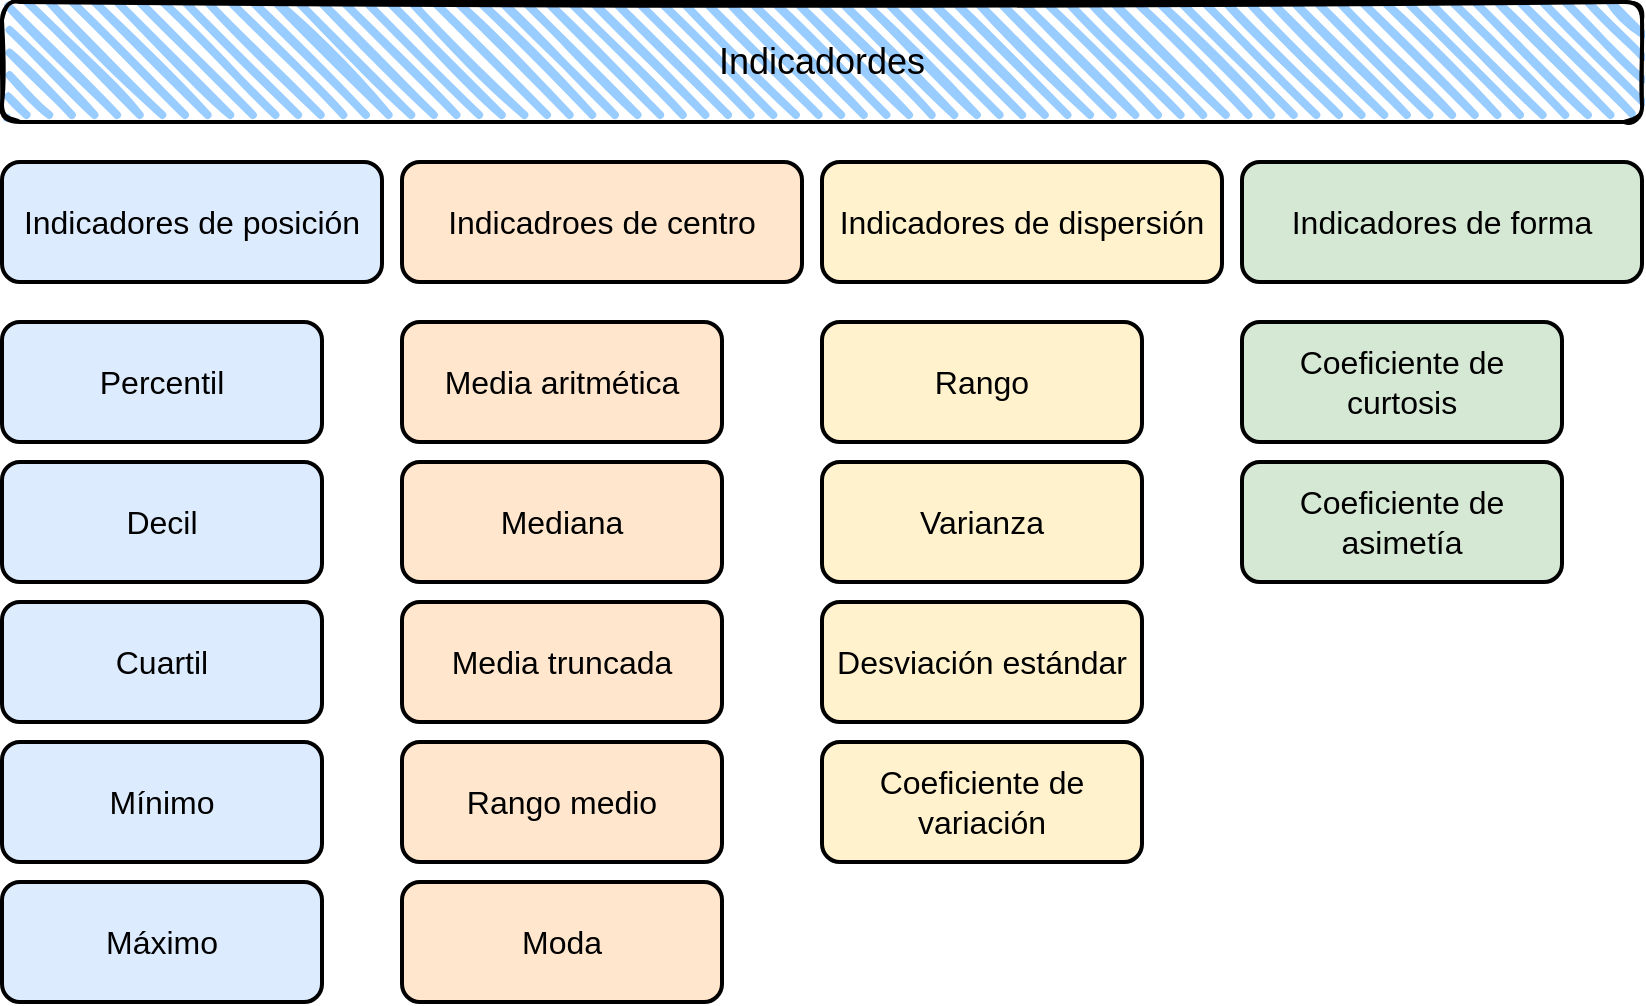 <mxfile version="13.0.3" type="device"><diagram id="8r-CwSQeZuQ_9aQS_PUg" name="Page-1"><mxGraphModel dx="2249" dy="2012" grid="1" gridSize="10" guides="1" tooltips="1" connect="1" arrows="1" fold="1" page="1" pageScale="1" pageWidth="827" pageHeight="1169" math="0" shadow="0" extFonts="Barlow SemiCondensed^https://fonts.google.com/specimen/Barlow+Semi+Condensed"><root><mxCell id="0"/><mxCell id="1" parent="0"/><mxCell id="H6MkFIq0BZWcXLrdZUJQ-1" value="&lt;span style=&quot;font-size: 18px;&quot;&gt;Indicadordes&lt;/span&gt;" style="rounded=1;whiteSpace=wrap;html=1;strokeWidth=2;fillWeight=4;hachureGap=8;hachureAngle=45;fillColor=#99CCFF;sketch=1;fontFamily=Helvetica;fontSource=https%3A%2F%2Ffonts.googleapis.com%2Fcss%3Ffamily%3DComing%2BSoon;fontSize=18;strokeColor=#000000;fontStyle=0" vertex="1" parent="1"><mxGeometry width="820" height="60" as="geometry"/></mxCell><mxCell id="H6MkFIq0BZWcXLrdZUJQ-3" value="Indicadores de posición" style="rounded=1;whiteSpace=wrap;html=1;fontSize=16;fillColor=#DDEBFF;strokeColor=#000000;strokeWidth=2;" vertex="1" parent="1"><mxGeometry y="80" width="190" height="60" as="geometry"/></mxCell><mxCell id="H6MkFIq0BZWcXLrdZUJQ-4" value="Indicadroes de centro" style="rounded=1;whiteSpace=wrap;html=1;fontSize=16;fillColor=#FFE6CC;strokeWidth=2;strokeColor=#000000;" vertex="1" parent="1"><mxGeometry x="200" y="80" width="200" height="60" as="geometry"/></mxCell><mxCell id="H6MkFIq0BZWcXLrdZUJQ-5" value="Indicadores de dispersión" style="rounded=1;whiteSpace=wrap;html=1;fontSize=16;fillColor=#fff2cc;strokeColor=#000000;strokeWidth=2;" vertex="1" parent="1"><mxGeometry x="410" y="80" width="200" height="60" as="geometry"/></mxCell><mxCell id="H6MkFIq0BZWcXLrdZUJQ-6" value="Indicadores de forma" style="rounded=1;whiteSpace=wrap;html=1;fontSize=16;fillColor=#d5e8d4;strokeWidth=2;strokeColor=#000000;" vertex="1" parent="1"><mxGeometry x="620" y="80" width="200" height="60" as="geometry"/></mxCell><mxCell id="H6MkFIq0BZWcXLrdZUJQ-10" value="Coeficiente de variación" style="rounded=1;whiteSpace=wrap;html=1;fontSize=16;fillColor=#fff2cc;strokeColor=#000000;strokeWidth=2;" vertex="1" parent="1"><mxGeometry x="410" y="370" width="160" height="60" as="geometry"/></mxCell><mxCell id="H6MkFIq0BZWcXLrdZUJQ-11" value="Desviación estándar" style="rounded=1;whiteSpace=wrap;html=1;fontSize=16;fillColor=#fff2cc;strokeColor=#000000;strokeWidth=2;" vertex="1" parent="1"><mxGeometry x="410" y="300" width="160" height="60" as="geometry"/></mxCell><mxCell id="H6MkFIq0BZWcXLrdZUJQ-12" value="Varianza" style="rounded=1;whiteSpace=wrap;html=1;fontSize=16;fillColor=#fff2cc;strokeColor=#000000;strokeWidth=2;" vertex="1" parent="1"><mxGeometry x="410" y="230" width="160" height="60" as="geometry"/></mxCell><mxCell id="H6MkFIq0BZWcXLrdZUJQ-13" value="Rango" style="rounded=1;whiteSpace=wrap;html=1;fontSize=16;fillColor=#fff2cc;strokeColor=#000000;strokeWidth=2;" vertex="1" parent="1"><mxGeometry x="410" y="160" width="160" height="60" as="geometry"/></mxCell><mxCell id="H6MkFIq0BZWcXLrdZUJQ-14" value="Coeficiente de asimetía" style="rounded=1;whiteSpace=wrap;html=1;fontSize=16;fillColor=#d5e8d4;strokeWidth=2;strokeColor=#000000;" vertex="1" parent="1"><mxGeometry x="620" y="230" width="160" height="60" as="geometry"/></mxCell><mxCell id="H6MkFIq0BZWcXLrdZUJQ-15" value="Coeficiente de curtosis" style="rounded=1;whiteSpace=wrap;html=1;fontSize=16;fillColor=#d5e8d4;strokeWidth=2;strokeColor=#000000;" vertex="1" parent="1"><mxGeometry x="620" y="160" width="160" height="60" as="geometry"/></mxCell><mxCell id="H6MkFIq0BZWcXLrdZUJQ-16" value="Mediana" style="rounded=1;whiteSpace=wrap;html=1;fontSize=16;fillColor=#FFE6CC;strokeWidth=2;strokeColor=#000000;" vertex="1" parent="1"><mxGeometry x="200" y="230" width="160" height="60" as="geometry"/></mxCell><mxCell id="H6MkFIq0BZWcXLrdZUJQ-17" value="Máximo" style="rounded=1;whiteSpace=wrap;html=1;fontSize=16;fillColor=#DDEBFF;strokeColor=#000000;strokeWidth=2;" vertex="1" parent="1"><mxGeometry y="440" width="160" height="60" as="geometry"/></mxCell><mxCell id="H6MkFIq0BZWcXLrdZUJQ-18" value="Mínimo" style="rounded=1;whiteSpace=wrap;html=1;fontSize=16;fillColor=#DDEBFF;strokeColor=#000000;strokeWidth=2;" vertex="1" parent="1"><mxGeometry y="370" width="160" height="60" as="geometry"/></mxCell><mxCell id="H6MkFIq0BZWcXLrdZUJQ-19" value="Cuartil" style="rounded=1;whiteSpace=wrap;html=1;fontSize=16;fillColor=#DDEBFF;strokeColor=#000000;strokeWidth=2;" vertex="1" parent="1"><mxGeometry y="300" width="160" height="60" as="geometry"/></mxCell><mxCell id="H6MkFIq0BZWcXLrdZUJQ-20" value="Decil" style="rounded=1;whiteSpace=wrap;html=1;fontSize=16;fillColor=#DDEBFF;strokeColor=#000000;strokeWidth=2;" vertex="1" parent="1"><mxGeometry y="230" width="160" height="60" as="geometry"/></mxCell><mxCell id="H6MkFIq0BZWcXLrdZUJQ-21" value="Percentil" style="rounded=1;whiteSpace=wrap;html=1;fontSize=16;fillColor=#DDEBFF;strokeColor=#000000;strokeWidth=2;" vertex="1" parent="1"><mxGeometry y="160" width="160" height="60" as="geometry"/></mxCell><mxCell id="H6MkFIq0BZWcXLrdZUJQ-22" value="Media aritmética" style="rounded=1;whiteSpace=wrap;html=1;fontSize=16;fillColor=#FFE6CC;strokeWidth=2;strokeColor=#000000;" vertex="1" parent="1"><mxGeometry x="200" y="160" width="160" height="60" as="geometry"/></mxCell><mxCell id="H6MkFIq0BZWcXLrdZUJQ-23" value="Media truncada" style="rounded=1;whiteSpace=wrap;html=1;fontSize=16;fillColor=#FFE6CC;strokeWidth=2;strokeColor=#000000;" vertex="1" parent="1"><mxGeometry x="200" y="300" width="160" height="60" as="geometry"/></mxCell><mxCell id="H6MkFIq0BZWcXLrdZUJQ-24" value="Rango medio" style="rounded=1;whiteSpace=wrap;html=1;fontSize=16;fillColor=#FFE6CC;strokeWidth=2;strokeColor=#000000;" vertex="1" parent="1"><mxGeometry x="200" y="370" width="160" height="60" as="geometry"/></mxCell><mxCell id="H6MkFIq0BZWcXLrdZUJQ-25" value="Moda" style="rounded=1;whiteSpace=wrap;html=1;fontSize=16;fillColor=#FFE6CC;strokeWidth=2;strokeColor=#000000;" vertex="1" parent="1"><mxGeometry x="200" y="440" width="160" height="60" as="geometry"/></mxCell></root></mxGraphModel></diagram></mxfile>